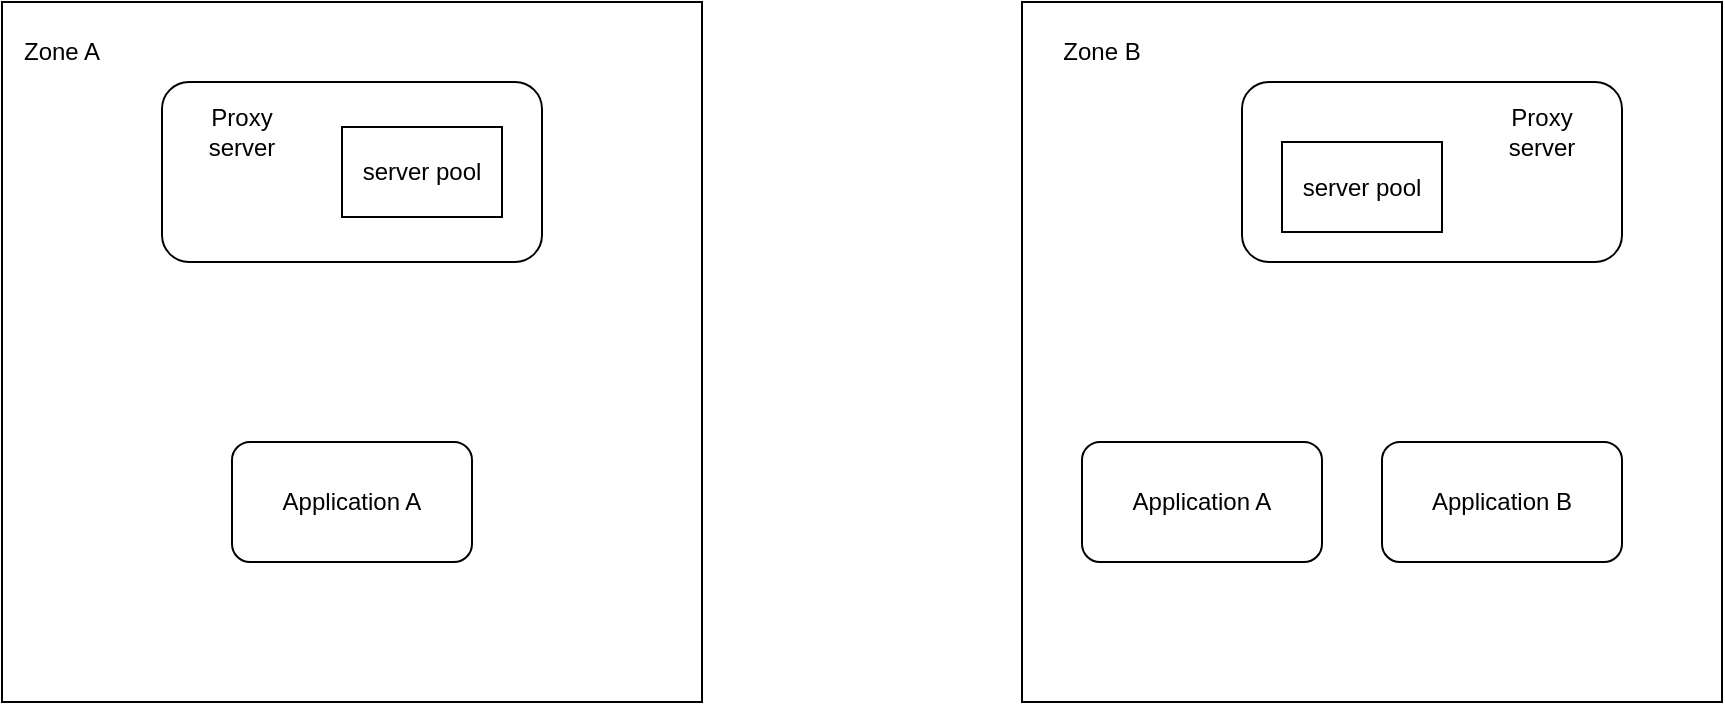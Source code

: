 <mxfile version="26.0.16">
  <diagram name="第 1 页" id="_30U15q6uizshzYyVMpY">
    <mxGraphModel dx="984" dy="707" grid="1" gridSize="10" guides="1" tooltips="1" connect="1" arrows="1" fold="1" page="1" pageScale="1" pageWidth="827" pageHeight="1169" math="0" shadow="0">
      <root>
        <mxCell id="0" />
        <mxCell id="1" parent="0" />
        <mxCell id="xQqMgUkMzhKEqNWWZUp3-1" value="" style="whiteSpace=wrap;html=1;aspect=fixed;" vertex="1" parent="1">
          <mxGeometry x="50" y="110" width="350" height="350" as="geometry" />
        </mxCell>
        <mxCell id="xQqMgUkMzhKEqNWWZUp3-2" value="" style="whiteSpace=wrap;html=1;aspect=fixed;" vertex="1" parent="1">
          <mxGeometry x="560" y="110" width="350" height="350" as="geometry" />
        </mxCell>
        <mxCell id="xQqMgUkMzhKEqNWWZUp3-3" value="" style="rounded=1;whiteSpace=wrap;html=1;" vertex="1" parent="1">
          <mxGeometry x="130" y="150" width="190" height="90" as="geometry" />
        </mxCell>
        <mxCell id="xQqMgUkMzhKEqNWWZUp3-4" value="Zone A" style="text;html=1;align=center;verticalAlign=middle;whiteSpace=wrap;rounded=0;" vertex="1" parent="1">
          <mxGeometry x="50" y="120" width="60" height="30" as="geometry" />
        </mxCell>
        <mxCell id="xQqMgUkMzhKEqNWWZUp3-5" value="Zone B" style="text;html=1;align=center;verticalAlign=middle;whiteSpace=wrap;rounded=0;" vertex="1" parent="1">
          <mxGeometry x="570" y="120" width="60" height="30" as="geometry" />
        </mxCell>
        <mxCell id="xQqMgUkMzhKEqNWWZUp3-6" value="Proxy server" style="text;html=1;align=center;verticalAlign=middle;whiteSpace=wrap;rounded=0;" vertex="1" parent="1">
          <mxGeometry x="140" y="160" width="60" height="30" as="geometry" />
        </mxCell>
        <mxCell id="xQqMgUkMzhKEqNWWZUp3-7" value="" style="rounded=1;whiteSpace=wrap;html=1;" vertex="1" parent="1">
          <mxGeometry x="670" y="150" width="190" height="90" as="geometry" />
        </mxCell>
        <mxCell id="xQqMgUkMzhKEqNWWZUp3-8" value="Proxy server" style="text;html=1;align=center;verticalAlign=middle;whiteSpace=wrap;rounded=0;" vertex="1" parent="1">
          <mxGeometry x="790" y="160" width="60" height="30" as="geometry" />
        </mxCell>
        <mxCell id="xQqMgUkMzhKEqNWWZUp3-9" value="server pool" style="rounded=0;whiteSpace=wrap;html=1;" vertex="1" parent="1">
          <mxGeometry x="220" y="172.5" width="80" height="45" as="geometry" />
        </mxCell>
        <mxCell id="xQqMgUkMzhKEqNWWZUp3-10" value="server pool" style="rounded=0;whiteSpace=wrap;html=1;" vertex="1" parent="1">
          <mxGeometry x="690" y="180" width="80" height="45" as="geometry" />
        </mxCell>
        <mxCell id="xQqMgUkMzhKEqNWWZUp3-11" value="Application A" style="rounded=1;whiteSpace=wrap;html=1;" vertex="1" parent="1">
          <mxGeometry x="165" y="330" width="120" height="60" as="geometry" />
        </mxCell>
        <mxCell id="xQqMgUkMzhKEqNWWZUp3-13" value="Application A" style="rounded=1;whiteSpace=wrap;html=1;" vertex="1" parent="1">
          <mxGeometry x="590" y="330" width="120" height="60" as="geometry" />
        </mxCell>
        <mxCell id="xQqMgUkMzhKEqNWWZUp3-14" value="Application B" style="rounded=1;whiteSpace=wrap;html=1;" vertex="1" parent="1">
          <mxGeometry x="740" y="330" width="120" height="60" as="geometry" />
        </mxCell>
      </root>
    </mxGraphModel>
  </diagram>
</mxfile>
